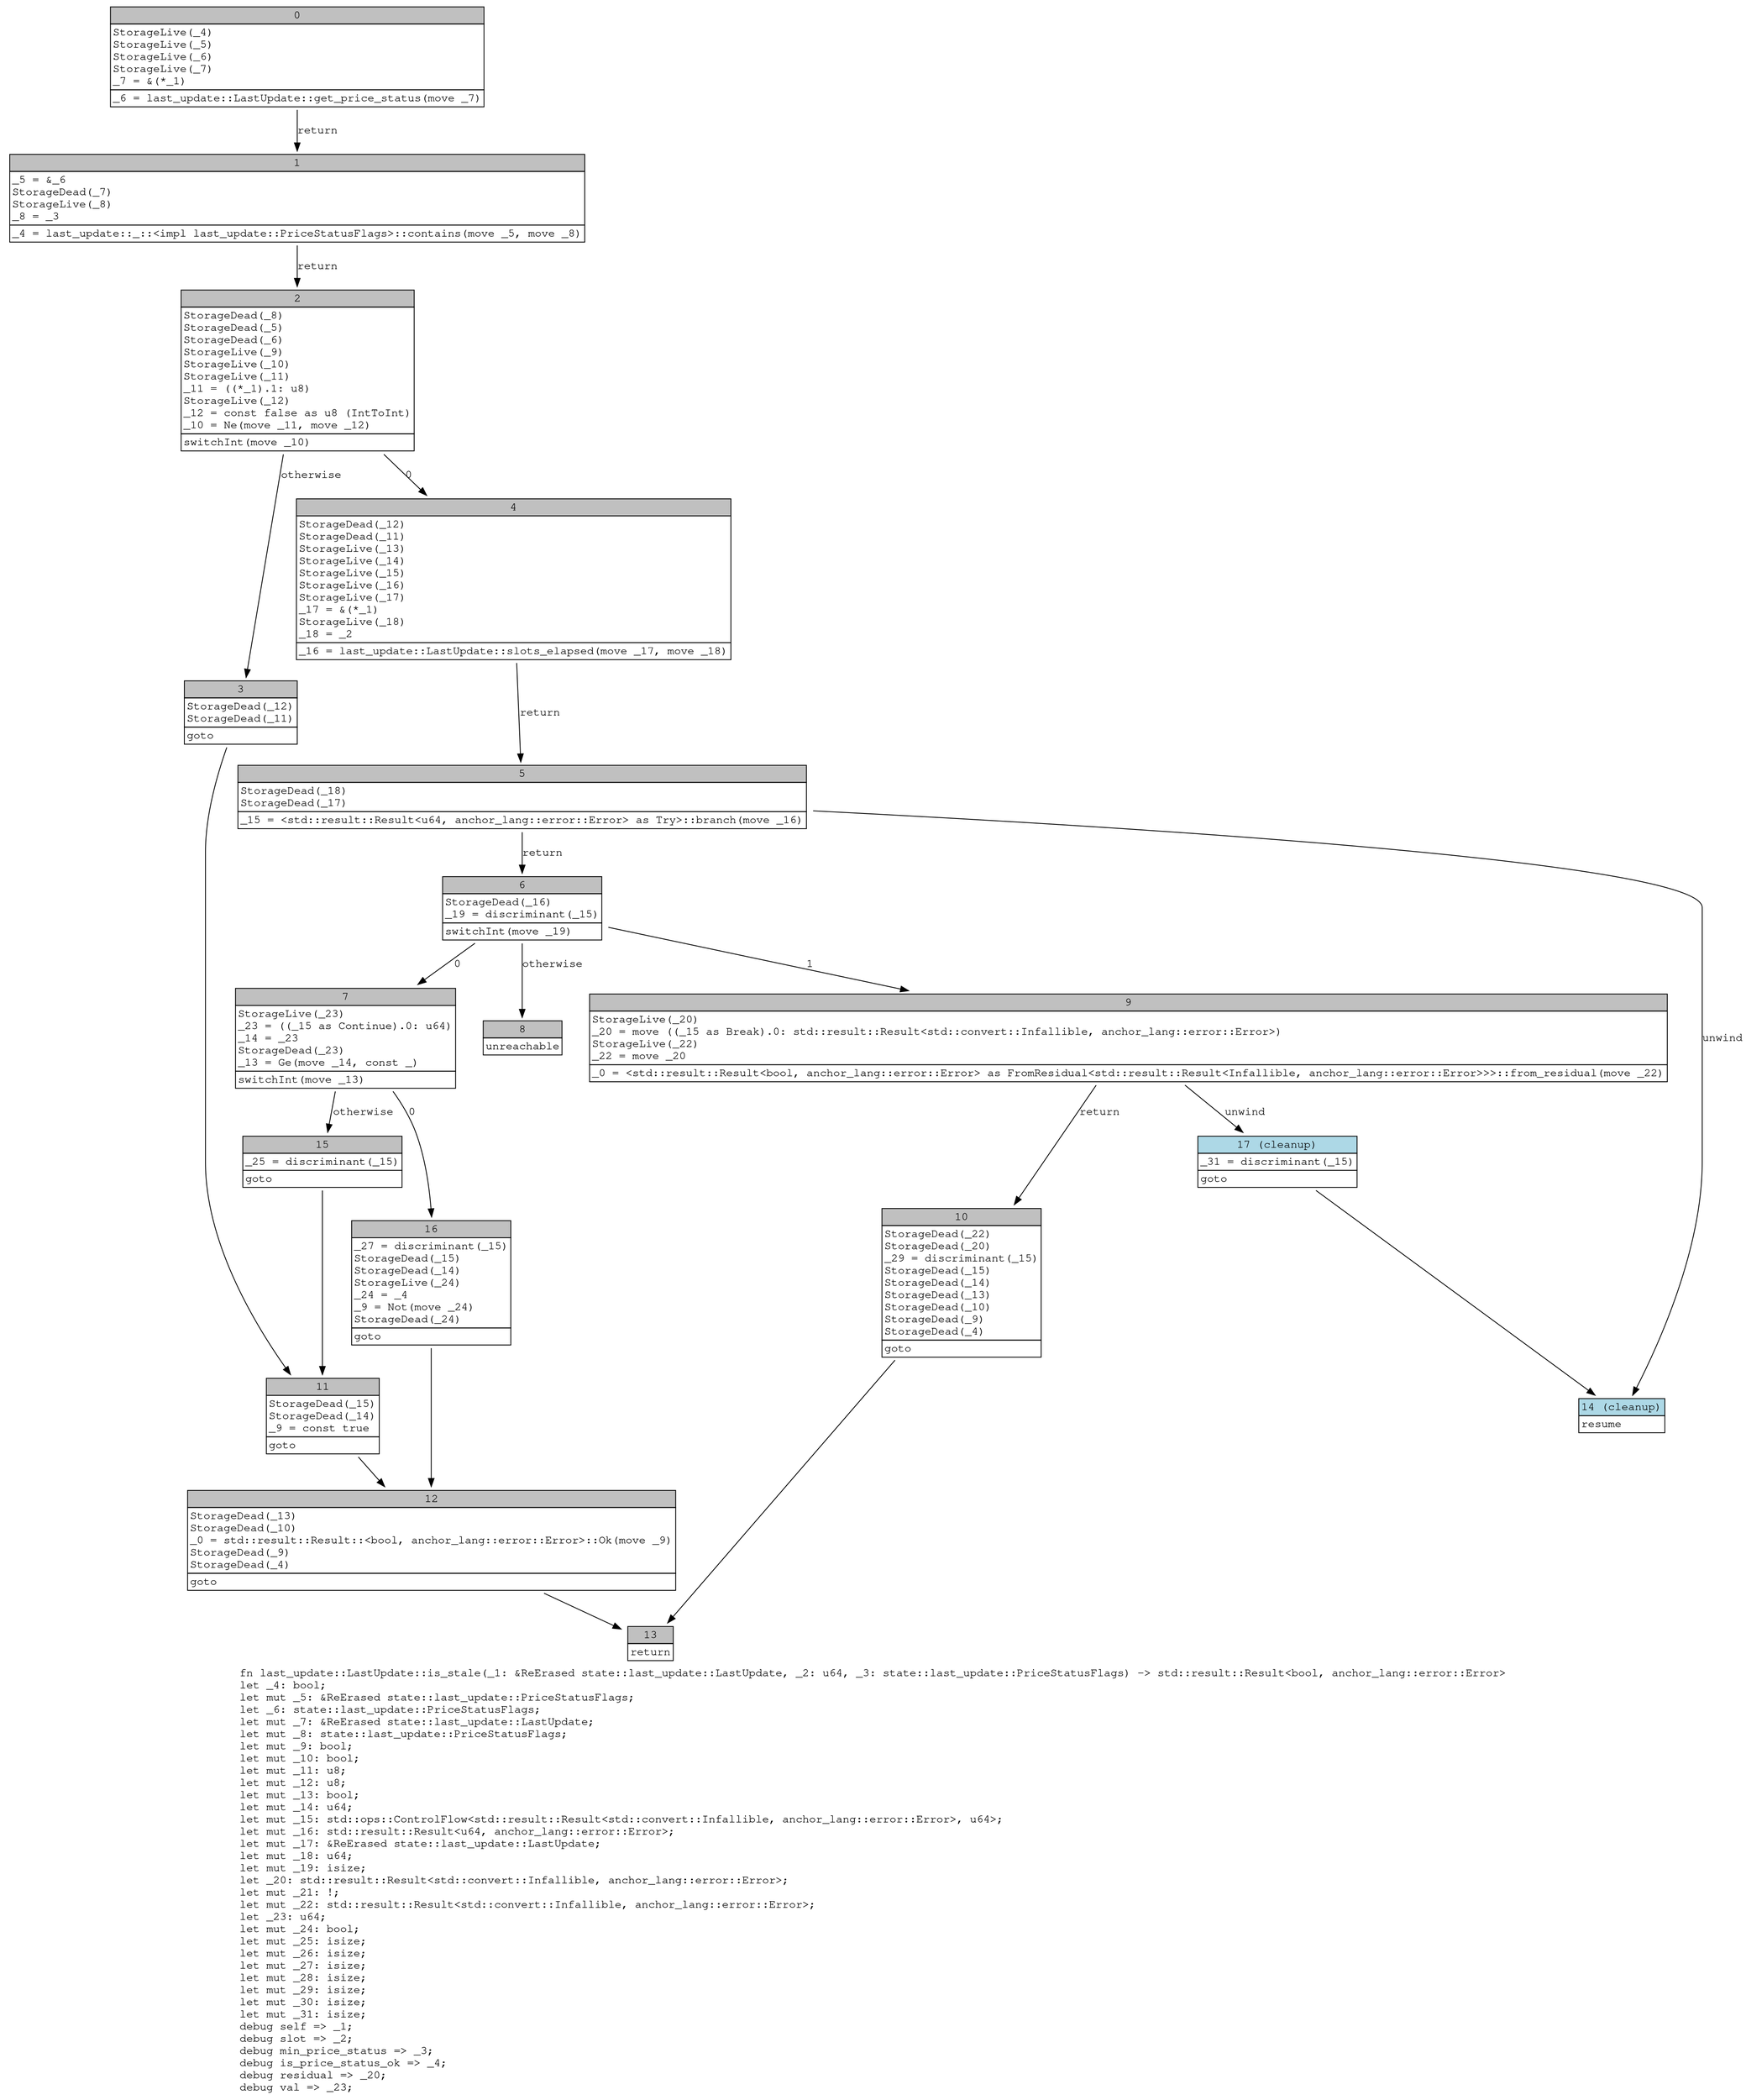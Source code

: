 digraph Mir_0_1474 {
    graph [fontname="Courier, monospace"];
    node [fontname="Courier, monospace"];
    edge [fontname="Courier, monospace"];
    label=<fn last_update::LastUpdate::is_stale(_1: &amp;ReErased state::last_update::LastUpdate, _2: u64, _3: state::last_update::PriceStatusFlags) -&gt; std::result::Result&lt;bool, anchor_lang::error::Error&gt;<br align="left"/>let _4: bool;<br align="left"/>let mut _5: &amp;ReErased state::last_update::PriceStatusFlags;<br align="left"/>let _6: state::last_update::PriceStatusFlags;<br align="left"/>let mut _7: &amp;ReErased state::last_update::LastUpdate;<br align="left"/>let mut _8: state::last_update::PriceStatusFlags;<br align="left"/>let mut _9: bool;<br align="left"/>let mut _10: bool;<br align="left"/>let mut _11: u8;<br align="left"/>let mut _12: u8;<br align="left"/>let mut _13: bool;<br align="left"/>let mut _14: u64;<br align="left"/>let mut _15: std::ops::ControlFlow&lt;std::result::Result&lt;std::convert::Infallible, anchor_lang::error::Error&gt;, u64&gt;;<br align="left"/>let mut _16: std::result::Result&lt;u64, anchor_lang::error::Error&gt;;<br align="left"/>let mut _17: &amp;ReErased state::last_update::LastUpdate;<br align="left"/>let mut _18: u64;<br align="left"/>let mut _19: isize;<br align="left"/>let _20: std::result::Result&lt;std::convert::Infallible, anchor_lang::error::Error&gt;;<br align="left"/>let mut _21: !;<br align="left"/>let mut _22: std::result::Result&lt;std::convert::Infallible, anchor_lang::error::Error&gt;;<br align="left"/>let _23: u64;<br align="left"/>let mut _24: bool;<br align="left"/>let mut _25: isize;<br align="left"/>let mut _26: isize;<br align="left"/>let mut _27: isize;<br align="left"/>let mut _28: isize;<br align="left"/>let mut _29: isize;<br align="left"/>let mut _30: isize;<br align="left"/>let mut _31: isize;<br align="left"/>debug self =&gt; _1;<br align="left"/>debug slot =&gt; _2;<br align="left"/>debug min_price_status =&gt; _3;<br align="left"/>debug is_price_status_ok =&gt; _4;<br align="left"/>debug residual =&gt; _20;<br align="left"/>debug val =&gt; _23;<br align="left"/>>;
    bb0__0_1474 [shape="none", label=<<table border="0" cellborder="1" cellspacing="0"><tr><td bgcolor="gray" align="center" colspan="1">0</td></tr><tr><td align="left" balign="left">StorageLive(_4)<br/>StorageLive(_5)<br/>StorageLive(_6)<br/>StorageLive(_7)<br/>_7 = &amp;(*_1)<br/></td></tr><tr><td align="left">_6 = last_update::LastUpdate::get_price_status(move _7)</td></tr></table>>];
    bb1__0_1474 [shape="none", label=<<table border="0" cellborder="1" cellspacing="0"><tr><td bgcolor="gray" align="center" colspan="1">1</td></tr><tr><td align="left" balign="left">_5 = &amp;_6<br/>StorageDead(_7)<br/>StorageLive(_8)<br/>_8 = _3<br/></td></tr><tr><td align="left">_4 = last_update::_::&lt;impl last_update::PriceStatusFlags&gt;::contains(move _5, move _8)</td></tr></table>>];
    bb2__0_1474 [shape="none", label=<<table border="0" cellborder="1" cellspacing="0"><tr><td bgcolor="gray" align="center" colspan="1">2</td></tr><tr><td align="left" balign="left">StorageDead(_8)<br/>StorageDead(_5)<br/>StorageDead(_6)<br/>StorageLive(_9)<br/>StorageLive(_10)<br/>StorageLive(_11)<br/>_11 = ((*_1).1: u8)<br/>StorageLive(_12)<br/>_12 = const false as u8 (IntToInt)<br/>_10 = Ne(move _11, move _12)<br/></td></tr><tr><td align="left">switchInt(move _10)</td></tr></table>>];
    bb3__0_1474 [shape="none", label=<<table border="0" cellborder="1" cellspacing="0"><tr><td bgcolor="gray" align="center" colspan="1">3</td></tr><tr><td align="left" balign="left">StorageDead(_12)<br/>StorageDead(_11)<br/></td></tr><tr><td align="left">goto</td></tr></table>>];
    bb4__0_1474 [shape="none", label=<<table border="0" cellborder="1" cellspacing="0"><tr><td bgcolor="gray" align="center" colspan="1">4</td></tr><tr><td align="left" balign="left">StorageDead(_12)<br/>StorageDead(_11)<br/>StorageLive(_13)<br/>StorageLive(_14)<br/>StorageLive(_15)<br/>StorageLive(_16)<br/>StorageLive(_17)<br/>_17 = &amp;(*_1)<br/>StorageLive(_18)<br/>_18 = _2<br/></td></tr><tr><td align="left">_16 = last_update::LastUpdate::slots_elapsed(move _17, move _18)</td></tr></table>>];
    bb5__0_1474 [shape="none", label=<<table border="0" cellborder="1" cellspacing="0"><tr><td bgcolor="gray" align="center" colspan="1">5</td></tr><tr><td align="left" balign="left">StorageDead(_18)<br/>StorageDead(_17)<br/></td></tr><tr><td align="left">_15 = &lt;std::result::Result&lt;u64, anchor_lang::error::Error&gt; as Try&gt;::branch(move _16)</td></tr></table>>];
    bb6__0_1474 [shape="none", label=<<table border="0" cellborder="1" cellspacing="0"><tr><td bgcolor="gray" align="center" colspan="1">6</td></tr><tr><td align="left" balign="left">StorageDead(_16)<br/>_19 = discriminant(_15)<br/></td></tr><tr><td align="left">switchInt(move _19)</td></tr></table>>];
    bb7__0_1474 [shape="none", label=<<table border="0" cellborder="1" cellspacing="0"><tr><td bgcolor="gray" align="center" colspan="1">7</td></tr><tr><td align="left" balign="left">StorageLive(_23)<br/>_23 = ((_15 as Continue).0: u64)<br/>_14 = _23<br/>StorageDead(_23)<br/>_13 = Ge(move _14, const _)<br/></td></tr><tr><td align="left">switchInt(move _13)</td></tr></table>>];
    bb8__0_1474 [shape="none", label=<<table border="0" cellborder="1" cellspacing="0"><tr><td bgcolor="gray" align="center" colspan="1">8</td></tr><tr><td align="left">unreachable</td></tr></table>>];
    bb9__0_1474 [shape="none", label=<<table border="0" cellborder="1" cellspacing="0"><tr><td bgcolor="gray" align="center" colspan="1">9</td></tr><tr><td align="left" balign="left">StorageLive(_20)<br/>_20 = move ((_15 as Break).0: std::result::Result&lt;std::convert::Infallible, anchor_lang::error::Error&gt;)<br/>StorageLive(_22)<br/>_22 = move _20<br/></td></tr><tr><td align="left">_0 = &lt;std::result::Result&lt;bool, anchor_lang::error::Error&gt; as FromResidual&lt;std::result::Result&lt;Infallible, anchor_lang::error::Error&gt;&gt;&gt;::from_residual(move _22)</td></tr></table>>];
    bb10__0_1474 [shape="none", label=<<table border="0" cellborder="1" cellspacing="0"><tr><td bgcolor="gray" align="center" colspan="1">10</td></tr><tr><td align="left" balign="left">StorageDead(_22)<br/>StorageDead(_20)<br/>_29 = discriminant(_15)<br/>StorageDead(_15)<br/>StorageDead(_14)<br/>StorageDead(_13)<br/>StorageDead(_10)<br/>StorageDead(_9)<br/>StorageDead(_4)<br/></td></tr><tr><td align="left">goto</td></tr></table>>];
    bb11__0_1474 [shape="none", label=<<table border="0" cellborder="1" cellspacing="0"><tr><td bgcolor="gray" align="center" colspan="1">11</td></tr><tr><td align="left" balign="left">StorageDead(_15)<br/>StorageDead(_14)<br/>_9 = const true<br/></td></tr><tr><td align="left">goto</td></tr></table>>];
    bb12__0_1474 [shape="none", label=<<table border="0" cellborder="1" cellspacing="0"><tr><td bgcolor="gray" align="center" colspan="1">12</td></tr><tr><td align="left" balign="left">StorageDead(_13)<br/>StorageDead(_10)<br/>_0 = std::result::Result::&lt;bool, anchor_lang::error::Error&gt;::Ok(move _9)<br/>StorageDead(_9)<br/>StorageDead(_4)<br/></td></tr><tr><td align="left">goto</td></tr></table>>];
    bb13__0_1474 [shape="none", label=<<table border="0" cellborder="1" cellspacing="0"><tr><td bgcolor="gray" align="center" colspan="1">13</td></tr><tr><td align="left">return</td></tr></table>>];
    bb14__0_1474 [shape="none", label=<<table border="0" cellborder="1" cellspacing="0"><tr><td bgcolor="lightblue" align="center" colspan="1">14 (cleanup)</td></tr><tr><td align="left">resume</td></tr></table>>];
    bb15__0_1474 [shape="none", label=<<table border="0" cellborder="1" cellspacing="0"><tr><td bgcolor="gray" align="center" colspan="1">15</td></tr><tr><td align="left" balign="left">_25 = discriminant(_15)<br/></td></tr><tr><td align="left">goto</td></tr></table>>];
    bb16__0_1474 [shape="none", label=<<table border="0" cellborder="1" cellspacing="0"><tr><td bgcolor="gray" align="center" colspan="1">16</td></tr><tr><td align="left" balign="left">_27 = discriminant(_15)<br/>StorageDead(_15)<br/>StorageDead(_14)<br/>StorageLive(_24)<br/>_24 = _4<br/>_9 = Not(move _24)<br/>StorageDead(_24)<br/></td></tr><tr><td align="left">goto</td></tr></table>>];
    bb17__0_1474 [shape="none", label=<<table border="0" cellborder="1" cellspacing="0"><tr><td bgcolor="lightblue" align="center" colspan="1">17 (cleanup)</td></tr><tr><td align="left" balign="left">_31 = discriminant(_15)<br/></td></tr><tr><td align="left">goto</td></tr></table>>];
    bb0__0_1474 -> bb1__0_1474 [label="return"];
    bb1__0_1474 -> bb2__0_1474 [label="return"];
    bb2__0_1474 -> bb4__0_1474 [label="0"];
    bb2__0_1474 -> bb3__0_1474 [label="otherwise"];
    bb3__0_1474 -> bb11__0_1474 [label=""];
    bb4__0_1474 -> bb5__0_1474 [label="return"];
    bb5__0_1474 -> bb6__0_1474 [label="return"];
    bb5__0_1474 -> bb14__0_1474 [label="unwind"];
    bb6__0_1474 -> bb7__0_1474 [label="0"];
    bb6__0_1474 -> bb9__0_1474 [label="1"];
    bb6__0_1474 -> bb8__0_1474 [label="otherwise"];
    bb7__0_1474 -> bb16__0_1474 [label="0"];
    bb7__0_1474 -> bb15__0_1474 [label="otherwise"];
    bb9__0_1474 -> bb10__0_1474 [label="return"];
    bb9__0_1474 -> bb17__0_1474 [label="unwind"];
    bb10__0_1474 -> bb13__0_1474 [label=""];
    bb11__0_1474 -> bb12__0_1474 [label=""];
    bb12__0_1474 -> bb13__0_1474 [label=""];
    bb15__0_1474 -> bb11__0_1474 [label=""];
    bb16__0_1474 -> bb12__0_1474 [label=""];
    bb17__0_1474 -> bb14__0_1474 [label=""];
}
